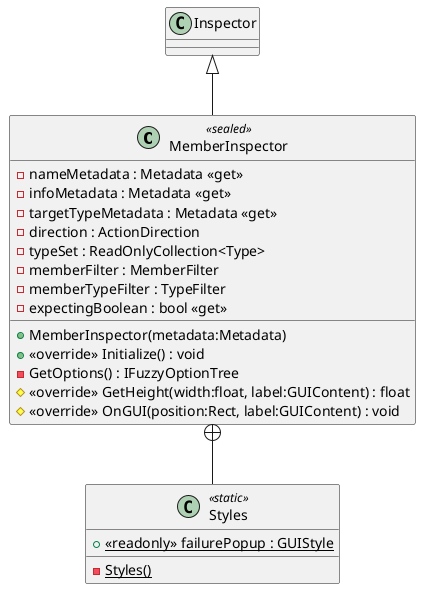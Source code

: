 @startuml
class MemberInspector <<sealed>> {
    + MemberInspector(metadata:Metadata)
    + <<override>> Initialize() : void
    - GetOptions() : IFuzzyOptionTree
    - nameMetadata : Metadata <<get>>
    - infoMetadata : Metadata <<get>>
    - targetTypeMetadata : Metadata <<get>>
    - direction : ActionDirection
    - typeSet : ReadOnlyCollection<Type>
    - memberFilter : MemberFilter
    - memberTypeFilter : TypeFilter
    - expectingBoolean : bool <<get>>
    # <<override>> GetHeight(width:float, label:GUIContent) : float
    # <<override>> OnGUI(position:Rect, label:GUIContent) : void
}
class Styles <<static>> {
    {static} - Styles()
    + {static} <<readonly>> failurePopup : GUIStyle
}
Inspector <|-- MemberInspector
MemberInspector +-- Styles
@enduml
